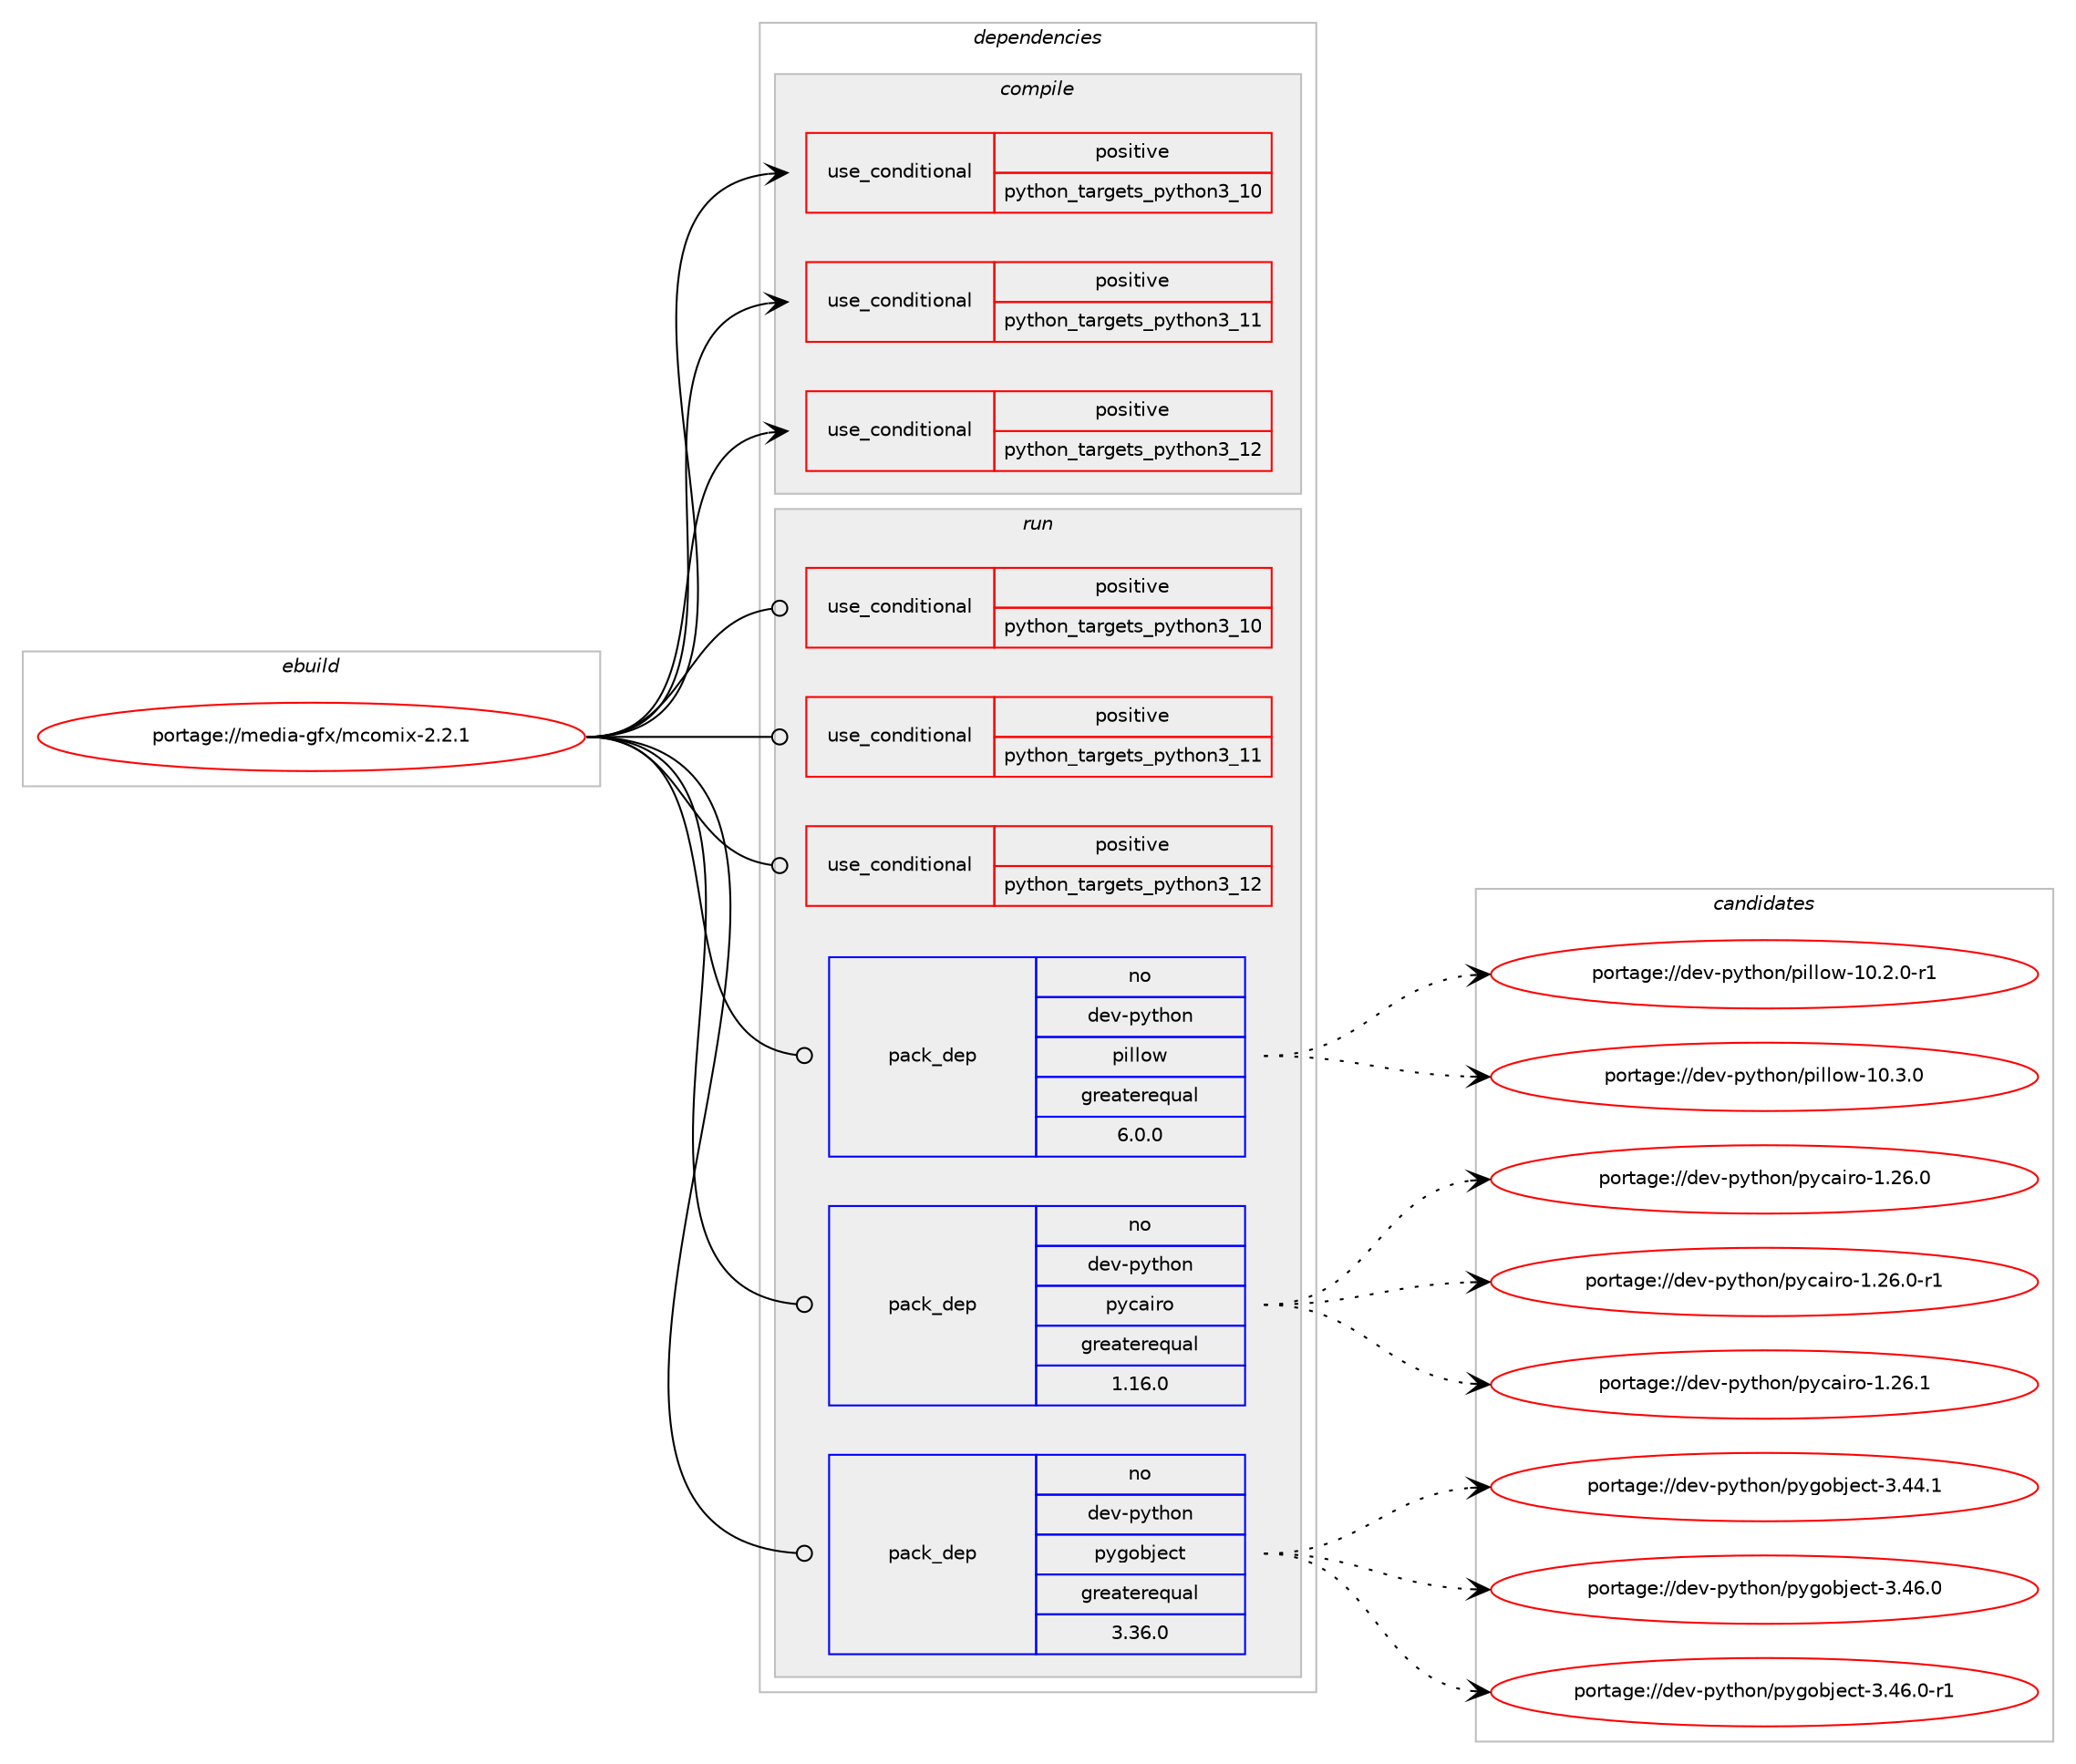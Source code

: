 digraph prolog {

# *************
# Graph options
# *************

newrank=true;
concentrate=true;
compound=true;
graph [rankdir=LR,fontname=Helvetica,fontsize=10,ranksep=1.5];#, ranksep=2.5, nodesep=0.2];
edge  [arrowhead=vee];
node  [fontname=Helvetica,fontsize=10];

# **********
# The ebuild
# **********

subgraph cluster_leftcol {
color=gray;
rank=same;
label=<<i>ebuild</i>>;
id [label="portage://media-gfx/mcomix-2.2.1", color=red, width=4, href="../media-gfx/mcomix-2.2.1.svg"];
}

# ****************
# The dependencies
# ****************

subgraph cluster_midcol {
color=gray;
label=<<i>dependencies</i>>;
subgraph cluster_compile {
fillcolor="#eeeeee";
style=filled;
label=<<i>compile</i>>;
subgraph cond72041 {
dependency152508 [label=<<TABLE BORDER="0" CELLBORDER="1" CELLSPACING="0" CELLPADDING="4"><TR><TD ROWSPAN="3" CELLPADDING="10">use_conditional</TD></TR><TR><TD>positive</TD></TR><TR><TD>python_targets_python3_10</TD></TR></TABLE>>, shape=none, color=red];
# *** BEGIN UNKNOWN DEPENDENCY TYPE (TODO) ***
# dependency152508 -> package_dependency(portage://media-gfx/mcomix-2.2.1,install,no,dev-lang,python,none,[,,],[slot(3.10)],[])
# *** END UNKNOWN DEPENDENCY TYPE (TODO) ***

}
id:e -> dependency152508:w [weight=20,style="solid",arrowhead="vee"];
subgraph cond72042 {
dependency152509 [label=<<TABLE BORDER="0" CELLBORDER="1" CELLSPACING="0" CELLPADDING="4"><TR><TD ROWSPAN="3" CELLPADDING="10">use_conditional</TD></TR><TR><TD>positive</TD></TR><TR><TD>python_targets_python3_11</TD></TR></TABLE>>, shape=none, color=red];
# *** BEGIN UNKNOWN DEPENDENCY TYPE (TODO) ***
# dependency152509 -> package_dependency(portage://media-gfx/mcomix-2.2.1,install,no,dev-lang,python,none,[,,],[slot(3.11)],[])
# *** END UNKNOWN DEPENDENCY TYPE (TODO) ***

}
id:e -> dependency152509:w [weight=20,style="solid",arrowhead="vee"];
subgraph cond72043 {
dependency152510 [label=<<TABLE BORDER="0" CELLBORDER="1" CELLSPACING="0" CELLPADDING="4"><TR><TD ROWSPAN="3" CELLPADDING="10">use_conditional</TD></TR><TR><TD>positive</TD></TR><TR><TD>python_targets_python3_12</TD></TR></TABLE>>, shape=none, color=red];
# *** BEGIN UNKNOWN DEPENDENCY TYPE (TODO) ***
# dependency152510 -> package_dependency(portage://media-gfx/mcomix-2.2.1,install,no,dev-lang,python,none,[,,],[slot(3.12)],[])
# *** END UNKNOWN DEPENDENCY TYPE (TODO) ***

}
id:e -> dependency152510:w [weight=20,style="solid",arrowhead="vee"];
}
subgraph cluster_compileandrun {
fillcolor="#eeeeee";
style=filled;
label=<<i>compile and run</i>>;
}
subgraph cluster_run {
fillcolor="#eeeeee";
style=filled;
label=<<i>run</i>>;
subgraph cond72044 {
dependency152511 [label=<<TABLE BORDER="0" CELLBORDER="1" CELLSPACING="0" CELLPADDING="4"><TR><TD ROWSPAN="3" CELLPADDING="10">use_conditional</TD></TR><TR><TD>positive</TD></TR><TR><TD>python_targets_python3_10</TD></TR></TABLE>>, shape=none, color=red];
# *** BEGIN UNKNOWN DEPENDENCY TYPE (TODO) ***
# dependency152511 -> package_dependency(portage://media-gfx/mcomix-2.2.1,run,no,dev-lang,python,none,[,,],[slot(3.10)],[])
# *** END UNKNOWN DEPENDENCY TYPE (TODO) ***

}
id:e -> dependency152511:w [weight=20,style="solid",arrowhead="odot"];
subgraph cond72045 {
dependency152512 [label=<<TABLE BORDER="0" CELLBORDER="1" CELLSPACING="0" CELLPADDING="4"><TR><TD ROWSPAN="3" CELLPADDING="10">use_conditional</TD></TR><TR><TD>positive</TD></TR><TR><TD>python_targets_python3_11</TD></TR></TABLE>>, shape=none, color=red];
# *** BEGIN UNKNOWN DEPENDENCY TYPE (TODO) ***
# dependency152512 -> package_dependency(portage://media-gfx/mcomix-2.2.1,run,no,dev-lang,python,none,[,,],[slot(3.11)],[])
# *** END UNKNOWN DEPENDENCY TYPE (TODO) ***

}
id:e -> dependency152512:w [weight=20,style="solid",arrowhead="odot"];
subgraph cond72046 {
dependency152513 [label=<<TABLE BORDER="0" CELLBORDER="1" CELLSPACING="0" CELLPADDING="4"><TR><TD ROWSPAN="3" CELLPADDING="10">use_conditional</TD></TR><TR><TD>positive</TD></TR><TR><TD>python_targets_python3_12</TD></TR></TABLE>>, shape=none, color=red];
# *** BEGIN UNKNOWN DEPENDENCY TYPE (TODO) ***
# dependency152513 -> package_dependency(portage://media-gfx/mcomix-2.2.1,run,no,dev-lang,python,none,[,,],[slot(3.12)],[])
# *** END UNKNOWN DEPENDENCY TYPE (TODO) ***

}
id:e -> dependency152513:w [weight=20,style="solid",arrowhead="odot"];
subgraph pack78170 {
dependency152514 [label=<<TABLE BORDER="0" CELLBORDER="1" CELLSPACING="0" CELLPADDING="4" WIDTH="220"><TR><TD ROWSPAN="6" CELLPADDING="30">pack_dep</TD></TR><TR><TD WIDTH="110">no</TD></TR><TR><TD>dev-python</TD></TR><TR><TD>pillow</TD></TR><TR><TD>greaterequal</TD></TR><TR><TD>6.0.0</TD></TR></TABLE>>, shape=none, color=blue];
}
id:e -> dependency152514:w [weight=20,style="solid",arrowhead="odot"];
subgraph pack78171 {
dependency152515 [label=<<TABLE BORDER="0" CELLBORDER="1" CELLSPACING="0" CELLPADDING="4" WIDTH="220"><TR><TD ROWSPAN="6" CELLPADDING="30">pack_dep</TD></TR><TR><TD WIDTH="110">no</TD></TR><TR><TD>dev-python</TD></TR><TR><TD>pycairo</TD></TR><TR><TD>greaterequal</TD></TR><TR><TD>1.16.0</TD></TR></TABLE>>, shape=none, color=blue];
}
id:e -> dependency152515:w [weight=20,style="solid",arrowhead="odot"];
subgraph pack78172 {
dependency152516 [label=<<TABLE BORDER="0" CELLBORDER="1" CELLSPACING="0" CELLPADDING="4" WIDTH="220"><TR><TD ROWSPAN="6" CELLPADDING="30">pack_dep</TD></TR><TR><TD WIDTH="110">no</TD></TR><TR><TD>dev-python</TD></TR><TR><TD>pygobject</TD></TR><TR><TD>greaterequal</TD></TR><TR><TD>3.36.0</TD></TR></TABLE>>, shape=none, color=blue];
}
id:e -> dependency152516:w [weight=20,style="solid",arrowhead="odot"];
# *** BEGIN UNKNOWN DEPENDENCY TYPE (TODO) ***
# id -> package_dependency(portage://media-gfx/mcomix-2.2.1,run,no,media-libs,libjpeg-turbo,none,[,,],[slot(0)],[])
# *** END UNKNOWN DEPENDENCY TYPE (TODO) ***

# *** BEGIN UNKNOWN DEPENDENCY TYPE (TODO) ***
# id -> package_dependency(portage://media-gfx/mcomix-2.2.1,run,no,x11-libs,gtk+,none,[,,],[slot(3)],[use(enable(introspection),none)])
# *** END UNKNOWN DEPENDENCY TYPE (TODO) ***

}
}

# **************
# The candidates
# **************

subgraph cluster_choices {
rank=same;
color=gray;
label=<<i>candidates</i>>;

subgraph choice78170 {
color=black;
nodesep=1;
choice1001011184511212111610411111047112105108108111119454948465046484511449 [label="portage://dev-python/pillow-10.2.0-r1", color=red, width=4,href="../dev-python/pillow-10.2.0-r1.svg"];
choice100101118451121211161041111104711210510810811111945494846514648 [label="portage://dev-python/pillow-10.3.0", color=red, width=4,href="../dev-python/pillow-10.3.0.svg"];
dependency152514:e -> choice1001011184511212111610411111047112105108108111119454948465046484511449:w [style=dotted,weight="100"];
dependency152514:e -> choice100101118451121211161041111104711210510810811111945494846514648:w [style=dotted,weight="100"];
}
subgraph choice78171 {
color=black;
nodesep=1;
choice1001011184511212111610411111047112121999710511411145494650544648 [label="portage://dev-python/pycairo-1.26.0", color=red, width=4,href="../dev-python/pycairo-1.26.0.svg"];
choice10010111845112121116104111110471121219997105114111454946505446484511449 [label="portage://dev-python/pycairo-1.26.0-r1", color=red, width=4,href="../dev-python/pycairo-1.26.0-r1.svg"];
choice1001011184511212111610411111047112121999710511411145494650544649 [label="portage://dev-python/pycairo-1.26.1", color=red, width=4,href="../dev-python/pycairo-1.26.1.svg"];
dependency152515:e -> choice1001011184511212111610411111047112121999710511411145494650544648:w [style=dotted,weight="100"];
dependency152515:e -> choice10010111845112121116104111110471121219997105114111454946505446484511449:w [style=dotted,weight="100"];
dependency152515:e -> choice1001011184511212111610411111047112121999710511411145494650544649:w [style=dotted,weight="100"];
}
subgraph choice78172 {
color=black;
nodesep=1;
choice1001011184511212111610411111047112121103111981061019911645514652524649 [label="portage://dev-python/pygobject-3.44.1", color=red, width=4,href="../dev-python/pygobject-3.44.1.svg"];
choice1001011184511212111610411111047112121103111981061019911645514652544648 [label="portage://dev-python/pygobject-3.46.0", color=red, width=4,href="../dev-python/pygobject-3.46.0.svg"];
choice10010111845112121116104111110471121211031119810610199116455146525446484511449 [label="portage://dev-python/pygobject-3.46.0-r1", color=red, width=4,href="../dev-python/pygobject-3.46.0-r1.svg"];
dependency152516:e -> choice1001011184511212111610411111047112121103111981061019911645514652524649:w [style=dotted,weight="100"];
dependency152516:e -> choice1001011184511212111610411111047112121103111981061019911645514652544648:w [style=dotted,weight="100"];
dependency152516:e -> choice10010111845112121116104111110471121211031119810610199116455146525446484511449:w [style=dotted,weight="100"];
}
}

}
